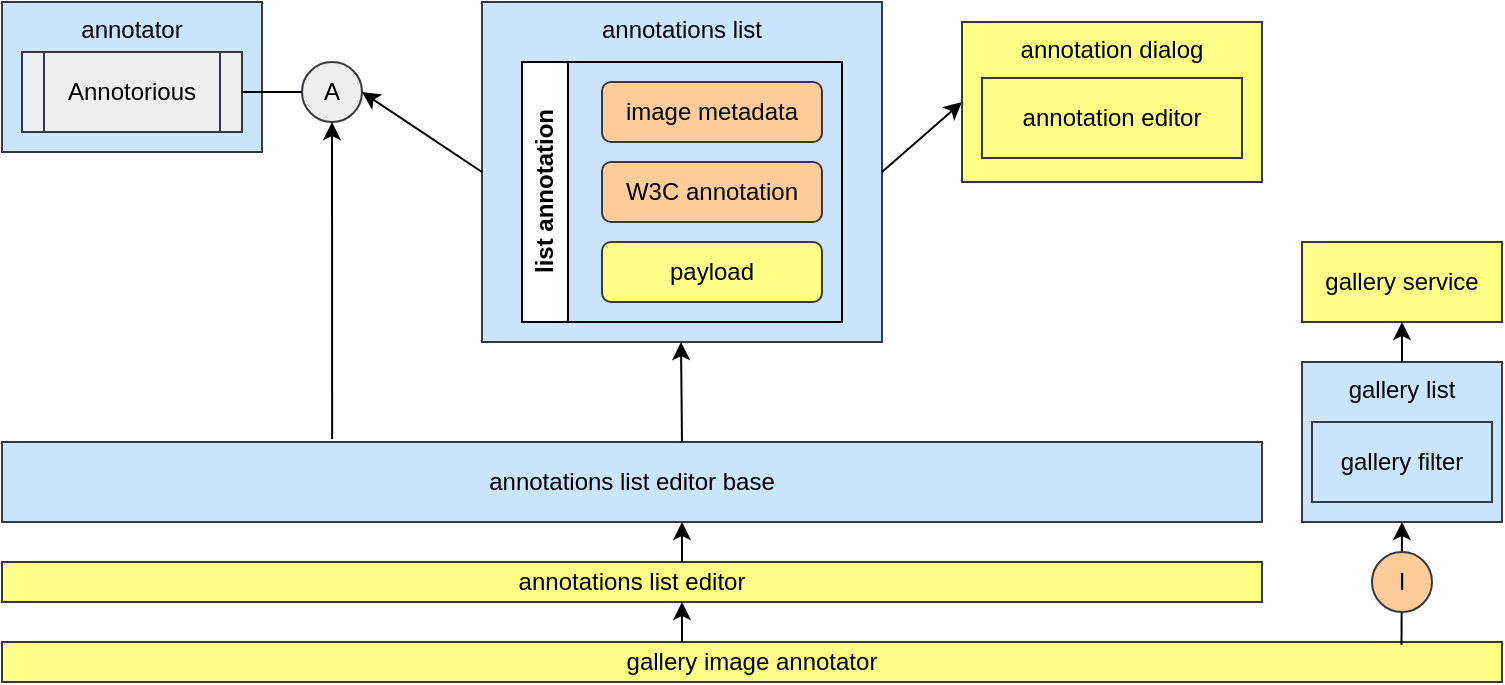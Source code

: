 <mxfile version="21.6.1" type="device">
  <diagram name="Page-1" id="8el6wCqzW-1KSqlOmYRP">
    <mxGraphModel dx="1018" dy="686" grid="1" gridSize="10" guides="1" tooltips="1" connect="1" arrows="1" fold="1" page="1" pageScale="1" pageWidth="850" pageHeight="1100" math="0" shadow="0">
      <root>
        <mxCell id="0" />
        <mxCell id="1" parent="0" />
        <mxCell id="rj8zkRA0bwEhgL64u3YI-13" value="annotation dialog" style="rounded=0;whiteSpace=wrap;html=1;align=center;verticalAlign=top;fillColor=#ffff88;strokeColor=#36393d;" vertex="1" parent="1">
          <mxGeometry x="520" y="130" width="150" height="80" as="geometry" />
        </mxCell>
        <mxCell id="rj8zkRA0bwEhgL64u3YI-1" value="annotator" style="rounded=0;whiteSpace=wrap;html=1;align=center;verticalAlign=top;fillColor=#cce5ff;strokeColor=#36393d;" vertex="1" parent="1">
          <mxGeometry x="40" y="120" width="130" height="75" as="geometry" />
        </mxCell>
        <mxCell id="rj8zkRA0bwEhgL64u3YI-2" value="Annotorious" style="shape=process;whiteSpace=wrap;html=1;backgroundOutline=1;fillColor=#eeeeee;strokeColor=#36393d;" vertex="1" parent="1">
          <mxGeometry x="50" y="145" width="110" height="40" as="geometry" />
        </mxCell>
        <mxCell id="rj8zkRA0bwEhgL64u3YI-3" value="annotations list" style="rounded=0;whiteSpace=wrap;html=1;align=center;verticalAlign=top;fillColor=#cce5ff;strokeColor=#36393d;" vertex="1" parent="1">
          <mxGeometry x="280" y="120" width="200" height="170" as="geometry" />
        </mxCell>
        <mxCell id="rj8zkRA0bwEhgL64u3YI-4" value="A" style="ellipse;whiteSpace=wrap;html=1;aspect=fixed;fillColor=#eeeeee;strokeColor=#36393d;" vertex="1" parent="1">
          <mxGeometry x="190" y="150" width="30" height="30" as="geometry" />
        </mxCell>
        <mxCell id="rj8zkRA0bwEhgL64u3YI-5" value="" style="endArrow=none;html=1;rounded=0;entryX=0;entryY=0.5;entryDx=0;entryDy=0;exitX=1;exitY=0.5;exitDx=0;exitDy=0;" edge="1" parent="1" source="rj8zkRA0bwEhgL64u3YI-2" target="rj8zkRA0bwEhgL64u3YI-4">
          <mxGeometry width="50" height="50" relative="1" as="geometry">
            <mxPoint x="170" y="415" as="sourcePoint" />
            <mxPoint x="220" y="365" as="targetPoint" />
          </mxGeometry>
        </mxCell>
        <mxCell id="rj8zkRA0bwEhgL64u3YI-9" value="list annotation" style="swimlane;horizontal=0;whiteSpace=wrap;html=1;" vertex="1" parent="1">
          <mxGeometry x="300" y="150" width="160" height="130" as="geometry" />
        </mxCell>
        <mxCell id="rj8zkRA0bwEhgL64u3YI-8" value="image metadata" style="rounded=1;whiteSpace=wrap;html=1;fillColor=#ffcc99;strokeColor=#36393d;" vertex="1" parent="rj8zkRA0bwEhgL64u3YI-9">
          <mxGeometry x="40" y="10" width="110" height="30" as="geometry" />
        </mxCell>
        <mxCell id="rj8zkRA0bwEhgL64u3YI-6" value="W3C annotation" style="rounded=1;whiteSpace=wrap;html=1;fillColor=#ffcc99;strokeColor=#36393d;" vertex="1" parent="rj8zkRA0bwEhgL64u3YI-9">
          <mxGeometry x="40" y="50" width="110" height="30" as="geometry" />
        </mxCell>
        <mxCell id="rj8zkRA0bwEhgL64u3YI-7" value="payload" style="rounded=1;whiteSpace=wrap;html=1;fillColor=#ffff88;strokeColor=#36393d;" vertex="1" parent="rj8zkRA0bwEhgL64u3YI-9">
          <mxGeometry x="40" y="90" width="110" height="30" as="geometry" />
        </mxCell>
        <mxCell id="rj8zkRA0bwEhgL64u3YI-10" value="" style="endArrow=classic;html=1;rounded=0;entryX=1;entryY=0.5;entryDx=0;entryDy=0;exitX=0;exitY=0.5;exitDx=0;exitDy=0;" edge="1" parent="1" source="rj8zkRA0bwEhgL64u3YI-3" target="rj8zkRA0bwEhgL64u3YI-4">
          <mxGeometry width="50" height="50" relative="1" as="geometry">
            <mxPoint x="400" y="440" as="sourcePoint" />
            <mxPoint x="450" y="390" as="targetPoint" />
          </mxGeometry>
        </mxCell>
        <mxCell id="rj8zkRA0bwEhgL64u3YI-11" value="annotation editor" style="rounded=0;whiteSpace=wrap;html=1;align=center;verticalAlign=middle;fillColor=#ffff88;strokeColor=#36393d;" vertex="1" parent="1">
          <mxGeometry x="530" y="158" width="130" height="40" as="geometry" />
        </mxCell>
        <mxCell id="rj8zkRA0bwEhgL64u3YI-12" value="" style="endArrow=classic;html=1;rounded=0;entryX=0;entryY=0.5;entryDx=0;entryDy=0;exitX=1;exitY=0.5;exitDx=0;exitDy=0;" edge="1" parent="1" source="rj8zkRA0bwEhgL64u3YI-3" target="rj8zkRA0bwEhgL64u3YI-13">
          <mxGeometry width="50" height="50" relative="1" as="geometry">
            <mxPoint x="400" y="440" as="sourcePoint" />
            <mxPoint x="450" y="390" as="targetPoint" />
          </mxGeometry>
        </mxCell>
        <mxCell id="rj8zkRA0bwEhgL64u3YI-14" value="annotations list editor base" style="rounded=0;whiteSpace=wrap;html=1;align=center;verticalAlign=middle;fillColor=#cce5ff;strokeColor=#36393d;" vertex="1" parent="1">
          <mxGeometry x="40" y="340" width="630" height="40" as="geometry" />
        </mxCell>
        <mxCell id="rj8zkRA0bwEhgL64u3YI-15" value="annotations list editor" style="rounded=0;whiteSpace=wrap;html=1;align=center;verticalAlign=middle;fillColor=#ffff88;strokeColor=#36393d;" vertex="1" parent="1">
          <mxGeometry x="40" y="400" width="630" height="20" as="geometry" />
        </mxCell>
        <mxCell id="rj8zkRA0bwEhgL64u3YI-16" value="" style="endArrow=classic;html=1;rounded=0;exitX=0.262;exitY=-0.039;exitDx=0;exitDy=0;exitPerimeter=0;entryX=0.5;entryY=1;entryDx=0;entryDy=0;" edge="1" parent="1" source="rj8zkRA0bwEhgL64u3YI-14" target="rj8zkRA0bwEhgL64u3YI-4">
          <mxGeometry width="50" height="50" relative="1" as="geometry">
            <mxPoint x="400" y="440" as="sourcePoint" />
            <mxPoint x="450" y="390" as="targetPoint" />
          </mxGeometry>
        </mxCell>
        <mxCell id="rj8zkRA0bwEhgL64u3YI-17" value="" style="endArrow=classic;html=1;rounded=0;entryX=0.5;entryY=1;entryDx=0;entryDy=0;" edge="1" parent="1">
          <mxGeometry width="50" height="50" relative="1" as="geometry">
            <mxPoint x="380" y="340" as="sourcePoint" />
            <mxPoint x="379.5" y="290" as="targetPoint" />
          </mxGeometry>
        </mxCell>
        <mxCell id="rj8zkRA0bwEhgL64u3YI-19" value="" style="endArrow=classic;html=1;rounded=0;" edge="1" parent="1">
          <mxGeometry width="50" height="50" relative="1" as="geometry">
            <mxPoint x="380" y="400" as="sourcePoint" />
            <mxPoint x="380" y="380" as="targetPoint" />
          </mxGeometry>
        </mxCell>
        <mxCell id="rj8zkRA0bwEhgL64u3YI-20" value="gallery image annotator" style="rounded=0;whiteSpace=wrap;html=1;align=center;verticalAlign=middle;fillColor=#ffff88;strokeColor=#36393d;" vertex="1" parent="1">
          <mxGeometry x="40" y="440" width="750" height="20" as="geometry" />
        </mxCell>
        <mxCell id="rj8zkRA0bwEhgL64u3YI-21" value="" style="endArrow=classic;html=1;rounded=0;" edge="1" parent="1">
          <mxGeometry width="50" height="50" relative="1" as="geometry">
            <mxPoint x="380" y="440" as="sourcePoint" />
            <mxPoint x="380" y="420" as="targetPoint" />
          </mxGeometry>
        </mxCell>
        <mxCell id="rj8zkRA0bwEhgL64u3YI-22" value="gallery list" style="rounded=0;whiteSpace=wrap;html=1;fillColor=#cce5ff;strokeColor=#36393d;verticalAlign=top;" vertex="1" parent="1">
          <mxGeometry x="690" y="300" width="100" height="80" as="geometry" />
        </mxCell>
        <mxCell id="rj8zkRA0bwEhgL64u3YI-24" value="" style="endArrow=classic;html=1;rounded=0;entryX=0.5;entryY=1;entryDx=0;entryDy=0;exitX=0.933;exitY=0.075;exitDx=0;exitDy=0;exitPerimeter=0;" edge="1" parent="1" source="rj8zkRA0bwEhgL64u3YI-20" target="rj8zkRA0bwEhgL64u3YI-22">
          <mxGeometry width="50" height="50" relative="1" as="geometry">
            <mxPoint x="460" y="430" as="sourcePoint" />
            <mxPoint x="510" y="380" as="targetPoint" />
          </mxGeometry>
        </mxCell>
        <mxCell id="rj8zkRA0bwEhgL64u3YI-23" value="I" style="ellipse;whiteSpace=wrap;html=1;aspect=fixed;fillColor=#ffcc99;strokeColor=#36393d;" vertex="1" parent="1">
          <mxGeometry x="725" y="395" width="30" height="30" as="geometry" />
        </mxCell>
        <mxCell id="rj8zkRA0bwEhgL64u3YI-25" value="gallery filter" style="rounded=0;whiteSpace=wrap;html=1;fillColor=#cce5ff;strokeColor=#36393d;" vertex="1" parent="1">
          <mxGeometry x="695" y="330" width="90" height="40" as="geometry" />
        </mxCell>
        <mxCell id="rj8zkRA0bwEhgL64u3YI-26" value="gallery service" style="rounded=0;whiteSpace=wrap;html=1;align=center;verticalAlign=middle;fillColor=#ffff88;strokeColor=#36393d;" vertex="1" parent="1">
          <mxGeometry x="690" y="240" width="100" height="40" as="geometry" />
        </mxCell>
        <mxCell id="rj8zkRA0bwEhgL64u3YI-27" value="" style="endArrow=classic;html=1;rounded=0;entryX=0.5;entryY=1;entryDx=0;entryDy=0;exitX=0.5;exitY=0;exitDx=0;exitDy=0;" edge="1" parent="1" source="rj8zkRA0bwEhgL64u3YI-22" target="rj8zkRA0bwEhgL64u3YI-26">
          <mxGeometry width="50" height="50" relative="1" as="geometry">
            <mxPoint x="460" y="430" as="sourcePoint" />
            <mxPoint x="510" y="380" as="targetPoint" />
          </mxGeometry>
        </mxCell>
      </root>
    </mxGraphModel>
  </diagram>
</mxfile>

